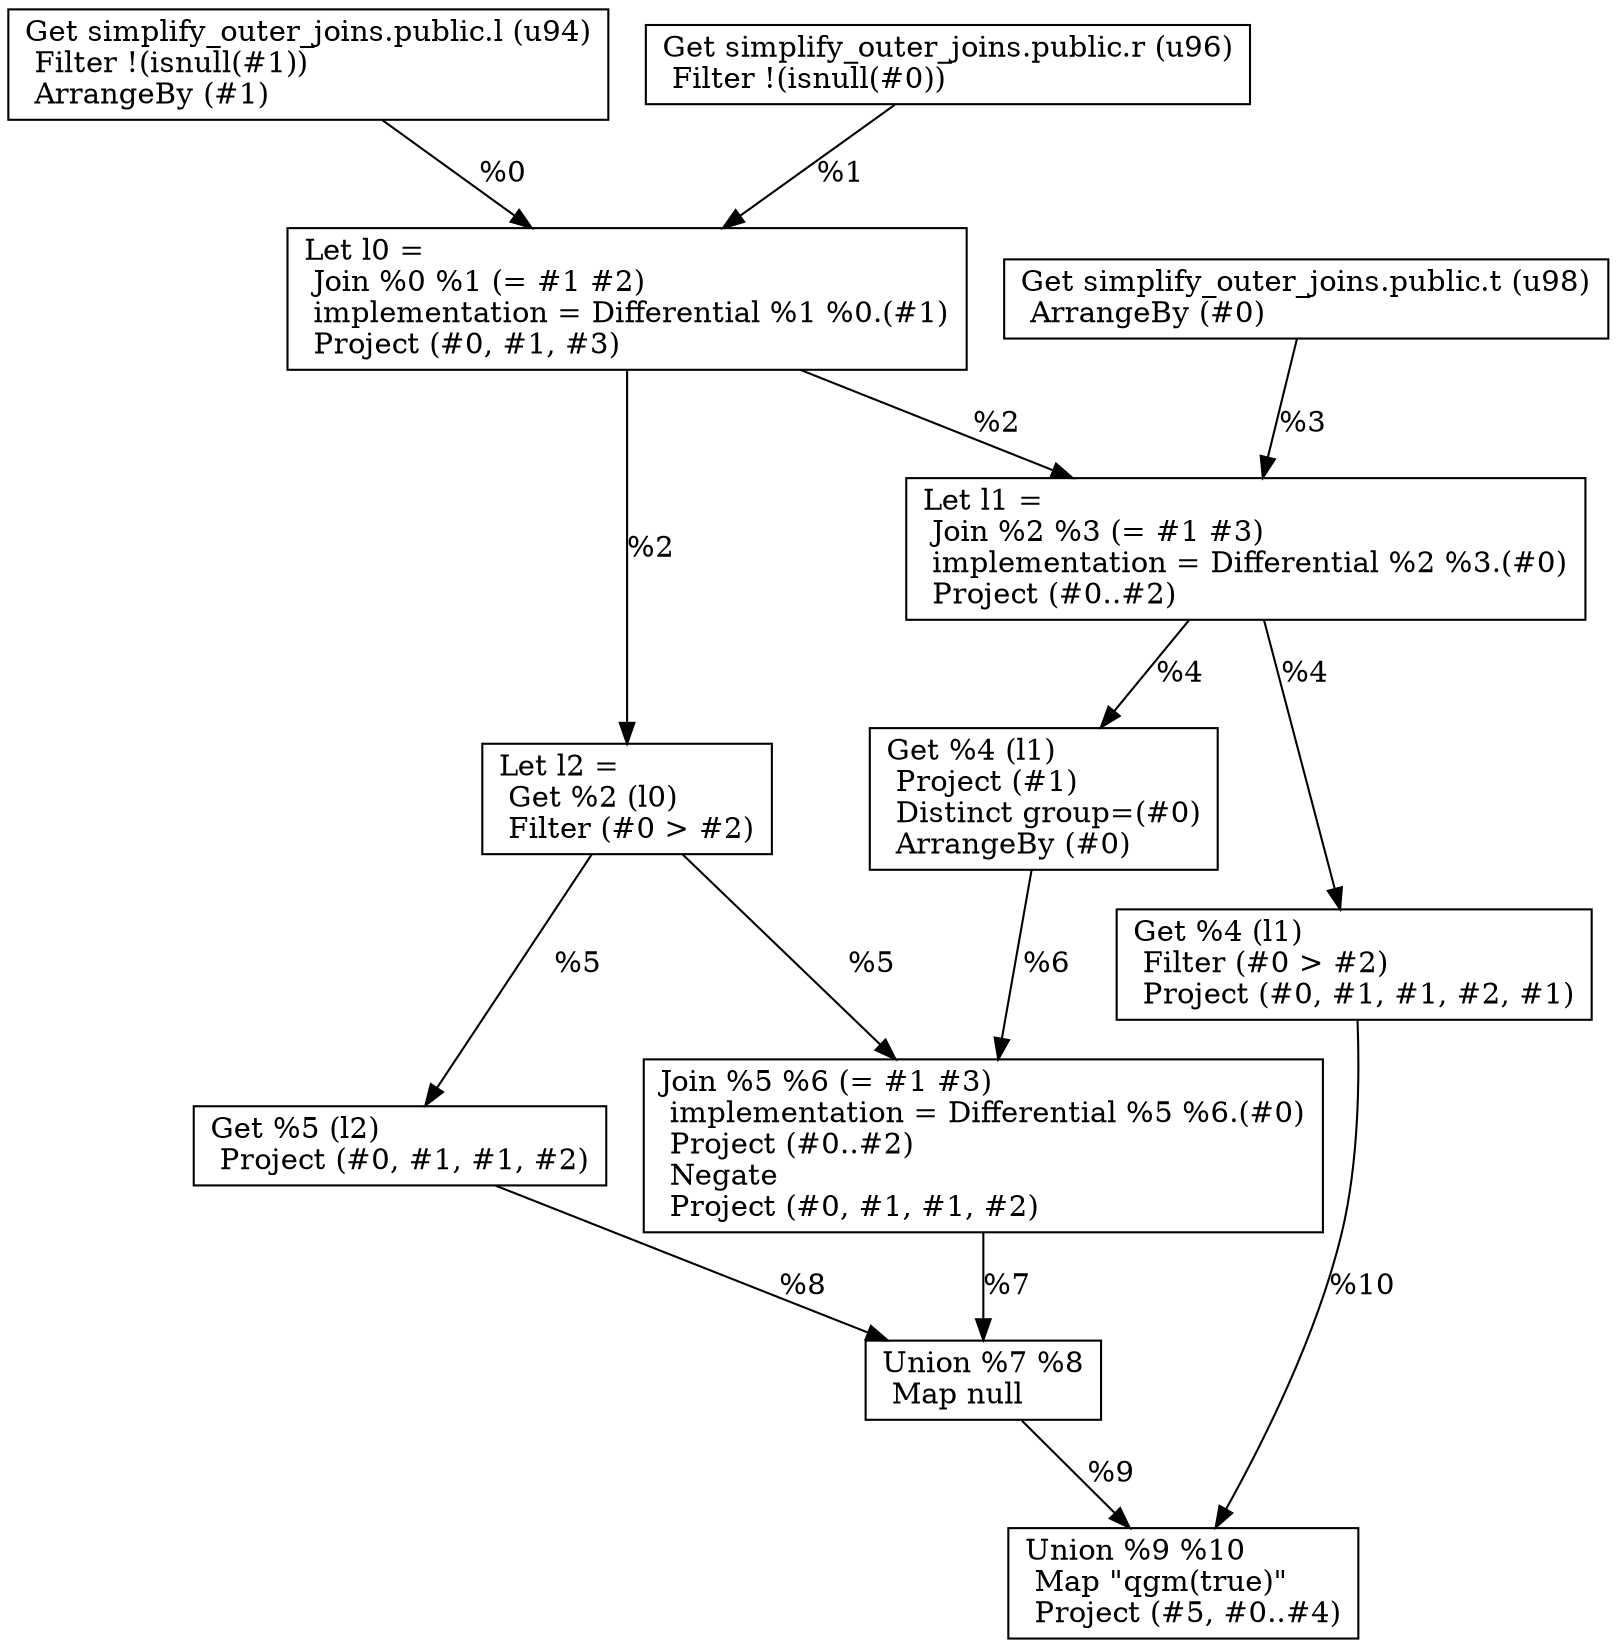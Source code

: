 digraph G {
    node0 [shape = record, label=" Get simplify_outer_joins.public.l (u94)\l Filter !(isnull(#1))\l ArrangeBy (#1)\l"]
    node1 [shape = record, label=" Get simplify_outer_joins.public.r (u96)\l Filter !(isnull(#0))\l"]
    node2 [shape = record, label="Let l0 =\l Join %0 %1 (= #1 #2)\l  implementation = Differential %1 %0.(#1)\l Project (#0, #1, #3)\l"]
    node3 [shape = record, label=" Get simplify_outer_joins.public.t (u98)\l ArrangeBy (#0)\l"]
    node4 [shape = record, label="Let l1 =\l Join %2 %3 (= #1 #3)\l  implementation = Differential %2 %3.(#0)\l Project (#0..#2)\l"]
    node5 [shape = record, label="Let l2 =\l Get %2 (l0)\l Filter (#0 \> #2)\l"]
    node6 [shape = record, label=" Get %4 (l1)\l Project (#1)\l Distinct group=(#0)\l ArrangeBy (#0)\l"]
    node7 [shape = record, label=" Join %5 %6 (= #1 #3)\l  implementation = Differential %5 %6.(#0)\l Project (#0..#2)\l Negate\l Project (#0, #1, #1, #2)\l"]
    node8 [shape = record, label=" Get %5 (l2)\l Project (#0, #1, #1, #2)\l"]
    node9 [shape = record, label=" Union %7 %8\l Map null\l"]
    node10 [shape = record, label=" Get %4 (l1)\l Filter (#0 \> #2)\l Project (#0, #1, #1, #2, #1)\l"]
    node11 [shape = record, label=" Union %9 %10\l Map \"qgm(true)\"\l Project (#5, #0..#4)\l"]
    node2 -> node4 [label = "%2\l"]
    node4 -> node10 [label = "%4\l"]
    node1 -> node2 [label = "%1\l"]
    node3 -> node4 [label = "%3\l"]
    node4 -> node6 [label = "%4\l"]
    node5 -> node7 [label = "%5\l"]
    node5 -> node8 [label = "%5\l"]
    node10 -> node11 [label = "%10\l"]
    node6 -> node7 [label = "%6\l"]
    node7 -> node9 [label = "%7\l"]
    node8 -> node9 [label = "%8\l"]
    node0 -> node2 [label = "%0\l"]
    node9 -> node11 [label = "%9\l"]
    node2 -> node5 [label = "%2\l"]
}
